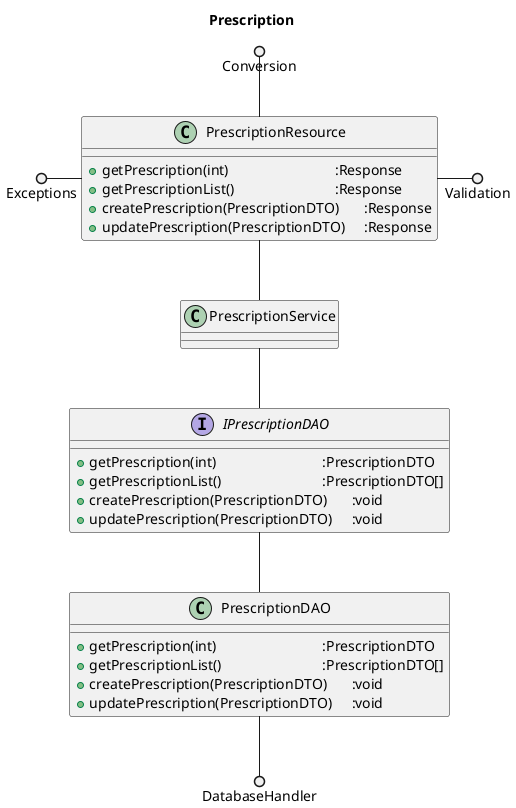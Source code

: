 @startuml
title Prescription
class "PrescriptionResource" as preres {
    + getPrescription(int)\t\t\t\t:Response
    + getPrescriptionList()\t\t\t\t:Response
    + createPrescription(PrescriptionDTO)\t:Response
    + updatePrescription(PrescriptionDTO)\t:Response
}
class "PrescriptionDAO" as predao {
    + getPrescription(int)\t\t\t\t:PrescriptionDTO
    + getPrescriptionList()\t\t\t\t:PrescriptionDTO[]
    + createPrescription(PrescriptionDTO)\t:void
    + updatePrescription(PrescriptionDTO)\t:void
}
class "PrescriptionService" as preser {
}
interface "IPrescriptionDAO" as ipredao {
    + getPrescription(int)\t\t\t\t:PrescriptionDTO
    + getPrescriptionList()\t\t\t\t:PrescriptionDTO[]
    + createPrescription(PrescriptionDTO)\t:void
    + updatePrescription(PrescriptionDTO)\t:void
}
ipredao -d- predao
ipredao -u- preser
preres -d- preser
predao --() DatabaseHandler 
preres -() Validation
Exceptions ()- preres
Conversion ()-- preres
@enduml
